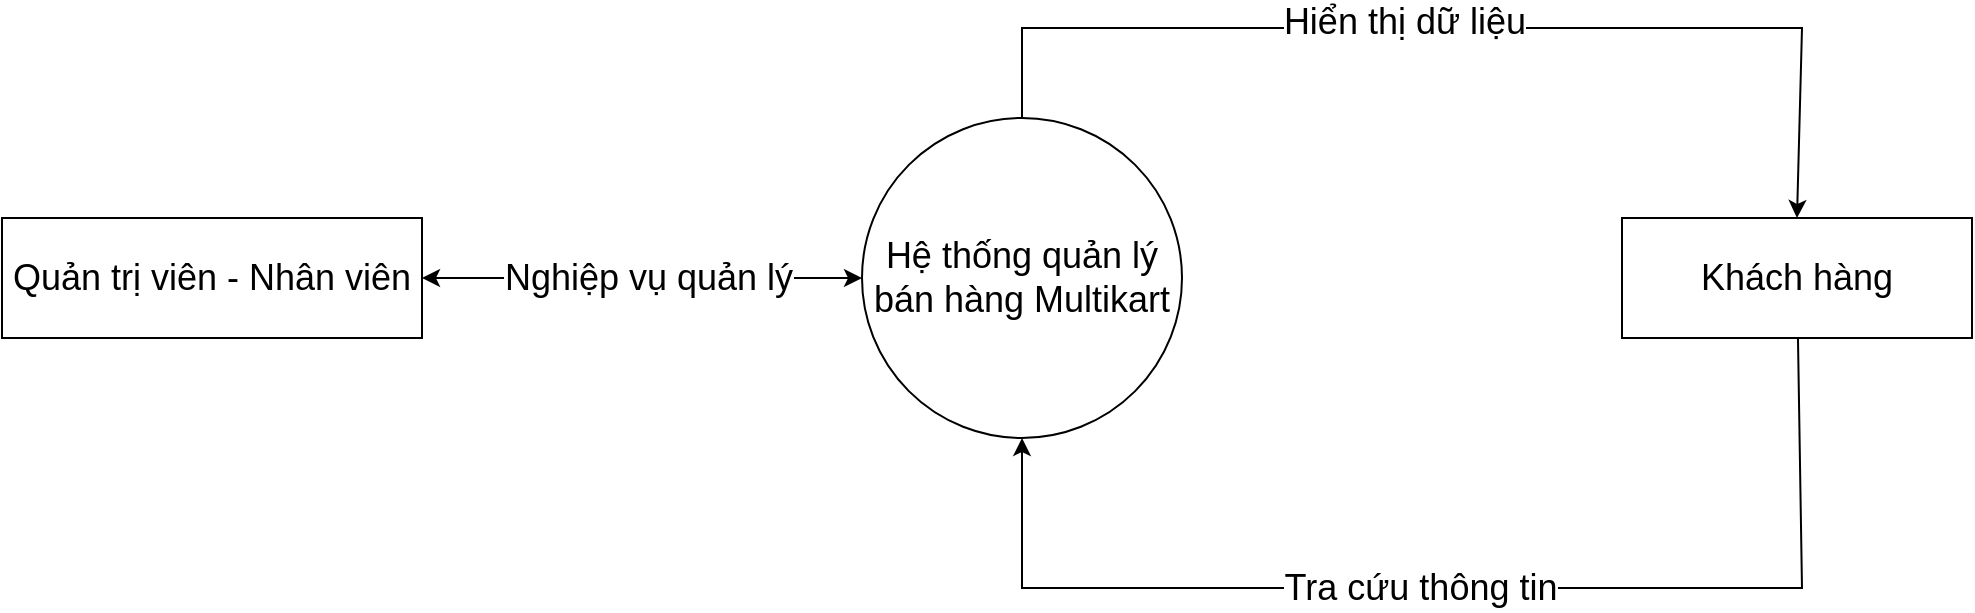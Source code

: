 <mxfile version="20.0.1" type="device" pages="2"><diagram id="duTFqWxAQXLPp98VM1XI" name="Context level"><mxGraphModel dx="2037" dy="581" grid="1" gridSize="10" guides="1" tooltips="1" connect="1" arrows="1" fold="1" page="1" pageScale="1" pageWidth="850" pageHeight="1100" math="0" shadow="0"><root><mxCell id="0"/><mxCell id="1" parent="0"/><mxCell id="2i5T0g2ktk9uAbFl0CFr-10" value="" style="rounded=0;orthogonalLoop=1;jettySize=auto;html=1;fontSize=18;startArrow=classic;startFill=1;" edge="1" parent="1" source="2i5T0g2ktk9uAbFl0CFr-4" target="2i5T0g2ktk9uAbFl0CFr-8"><mxGeometry relative="1" as="geometry"/></mxCell><mxCell id="2i5T0g2ktk9uAbFl0CFr-11" value="Nghiệp vụ quản lý" style="edgeLabel;html=1;align=center;verticalAlign=middle;resizable=0;points=[];fontSize=18;" vertex="1" connectable="0" parent="2i5T0g2ktk9uAbFl0CFr-10"><mxGeometry x="-0.163" y="1" relative="1" as="geometry"><mxPoint x="21" y="1" as="offset"/></mxGeometry></mxCell><mxCell id="2i5T0g2ktk9uAbFl0CFr-4" value="&lt;font style=&quot;font-size: 18px;&quot;&gt;Quản trị viên - Nhân viên&lt;/font&gt;" style="rounded=0;whiteSpace=wrap;html=1;" vertex="1" parent="1"><mxGeometry x="-50" y="215" width="210" height="60" as="geometry"/></mxCell><mxCell id="2i5T0g2ktk9uAbFl0CFr-14" style="edgeStyle=none;rounded=0;orthogonalLoop=1;jettySize=auto;html=1;entryX=0.5;entryY=1;entryDx=0;entryDy=0;fontSize=18;startArrow=none;startFill=0;" edge="1" parent="1" source="2i5T0g2ktk9uAbFl0CFr-7" target="2i5T0g2ktk9uAbFl0CFr-8"><mxGeometry relative="1" as="geometry"><Array as="points"><mxPoint x="850" y="400"/><mxPoint x="640" y="400"/><mxPoint x="460" y="400"/></Array></mxGeometry></mxCell><mxCell id="2i5T0g2ktk9uAbFl0CFr-15" value="Tra cứu thông tin" style="edgeLabel;html=1;align=center;verticalAlign=middle;resizable=0;points=[];fontSize=18;" vertex="1" connectable="0" parent="2i5T0g2ktk9uAbFl0CFr-14"><mxGeometry x="0.073" relative="1" as="geometry"><mxPoint as="offset"/></mxGeometry></mxCell><mxCell id="2i5T0g2ktk9uAbFl0CFr-7" value="&lt;font style=&quot;font-size: 18px;&quot;&gt;Khách hàng&lt;/font&gt;" style="rounded=0;whiteSpace=wrap;html=1;" vertex="1" parent="1"><mxGeometry x="760" y="215" width="175" height="60" as="geometry"/></mxCell><mxCell id="2i5T0g2ktk9uAbFl0CFr-12" style="edgeStyle=none;rounded=0;orthogonalLoop=1;jettySize=auto;html=1;entryX=0.5;entryY=0;entryDx=0;entryDy=0;fontSize=18;startArrow=none;startFill=0;exitX=0.5;exitY=0;exitDx=0;exitDy=0;" edge="1" parent="1" source="2i5T0g2ktk9uAbFl0CFr-8" target="2i5T0g2ktk9uAbFl0CFr-7"><mxGeometry relative="1" as="geometry"><Array as="points"><mxPoint x="460" y="120"/><mxPoint x="680" y="120"/><mxPoint x="850" y="120"/></Array></mxGeometry></mxCell><mxCell id="2i5T0g2ktk9uAbFl0CFr-13" value="Hiển thị dữ liệu" style="edgeLabel;html=1;align=center;verticalAlign=middle;resizable=0;points=[];fontSize=18;" vertex="1" connectable="0" parent="2i5T0g2ktk9uAbFl0CFr-12"><mxGeometry x="-0.172" y="3" relative="1" as="geometry"><mxPoint x="16" as="offset"/></mxGeometry></mxCell><mxCell id="2i5T0g2ktk9uAbFl0CFr-8" value="&lt;font style=&quot;font-size: 18px;&quot;&gt;Hệ thống quản lý bán hàng Multikart&lt;/font&gt;" style="ellipse;whiteSpace=wrap;html=1;aspect=fixed;" vertex="1" parent="1"><mxGeometry x="380" y="165" width="160" height="160" as="geometry"/></mxCell></root></mxGraphModel></diagram><diagram id="APIUQQwbvAmwRIpCafOw" name="Page-2"><mxGraphModel dx="1187" dy="581" grid="1" gridSize="10" guides="1" tooltips="1" connect="1" arrows="1" fold="1" page="1" pageScale="1" pageWidth="850" pageHeight="1100" math="0" shadow="0"><root><mxCell id="0"/><mxCell id="1" parent="0"/></root></mxGraphModel></diagram></mxfile>
